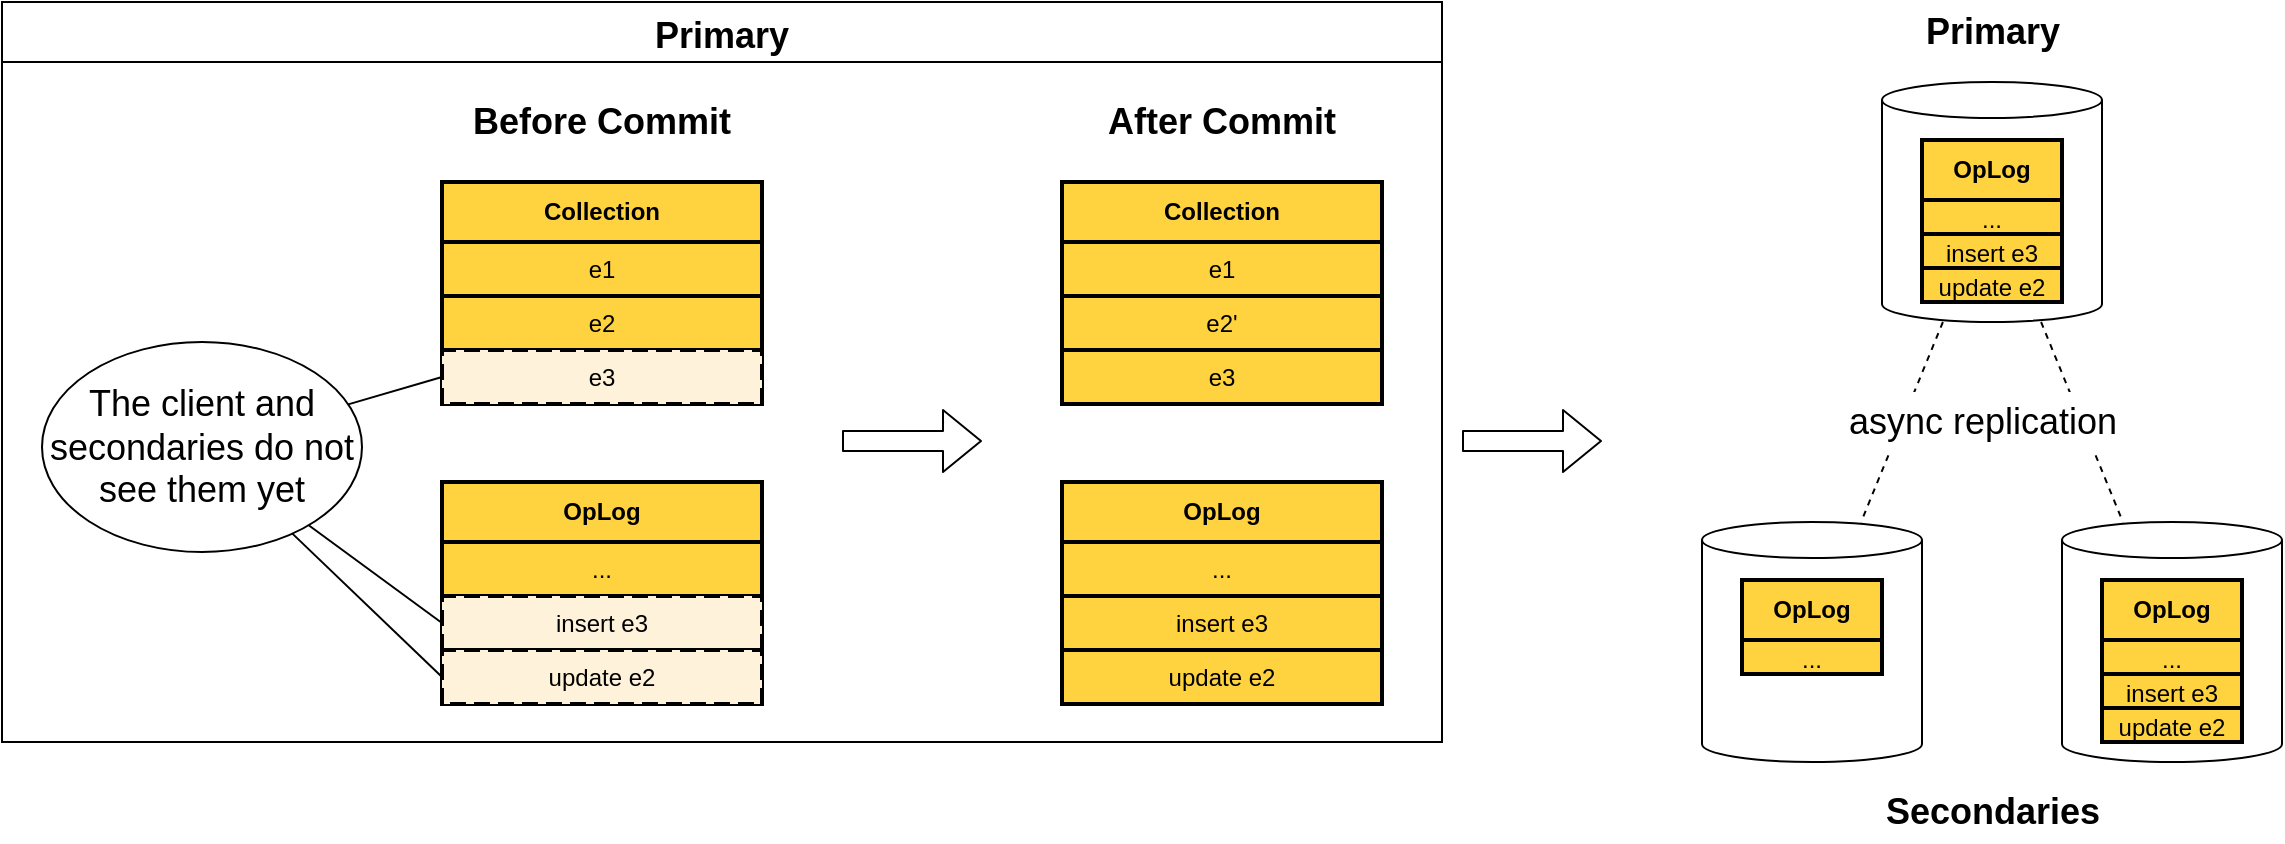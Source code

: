 <mxfile version="14.1.8" type="device"><diagram id="taprXL197vxZ9udBIEPi" name="Page-1"><mxGraphModel dx="2523" dy="992" grid="1" gridSize="10" guides="1" tooltips="1" connect="1" arrows="1" fold="1" page="1" pageScale="1" pageWidth="850" pageHeight="1100" math="0" shadow="0"><root><mxCell id="0"/><mxCell id="1" parent="0"/><mxCell id="owLvg7d-V6cHXyby8M9i-2" value="&lt;font style=&quot;font-size: 18px&quot;&gt;&lt;b&gt;Before Commit&lt;/b&gt;&lt;/font&gt;" style="text;html=1;strokeColor=none;fillColor=none;align=center;verticalAlign=middle;whiteSpace=wrap;rounded=0;" vertex="1" parent="1"><mxGeometry x="190" y="140" width="160" height="20" as="geometry"/></mxCell><mxCell id="owLvg7d-V6cHXyby8M9i-4" value="Collection" style="shape=table;html=1;whiteSpace=wrap;startSize=30;container=1;collapsible=0;childLayout=tableLayout;fontStyle=1;align=center;strokeWidth=2;perimeterSpacing=0;fillColor=#FFD240;" vertex="1" parent="1"><mxGeometry x="190" y="180" width="160" height="111" as="geometry"/></mxCell><mxCell id="owLvg7d-V6cHXyby8M9i-25" style="shape=partialRectangle;html=1;whiteSpace=wrap;collapsible=0;dropTarget=0;pointerEvents=0;top=0;left=0;bottom=0;right=0;points=[[0,0.5],[1,0.5]];portConstraint=eastwest;fillColor=#FFD966;strokeWidth=2;perimeterSpacing=0;" vertex="1" parent="owLvg7d-V6cHXyby8M9i-4"><mxGeometry y="30" width="160" height="27" as="geometry"/></mxCell><mxCell id="owLvg7d-V6cHXyby8M9i-26" value="e1" style="shape=partialRectangle;html=1;whiteSpace=wrap;connectable=0;top=1;left=1;bottom=1;right=1;overflow=hidden;strokeWidth=2;perimeterSpacing=0;fillColor=#FFD240;" vertex="1" parent="owLvg7d-V6cHXyby8M9i-25"><mxGeometry width="160" height="27" as="geometry"/></mxCell><mxCell id="owLvg7d-V6cHXyby8M9i-5" value="" style="shape=partialRectangle;html=1;whiteSpace=wrap;collapsible=0;dropTarget=0;pointerEvents=0;top=0;left=0;bottom=0;right=0;points=[[0,0.5],[1,0.5]];portConstraint=eastwest;fillColor=#FFD966;strokeWidth=2;perimeterSpacing=0;" vertex="1" parent="owLvg7d-V6cHXyby8M9i-4"><mxGeometry y="57" width="160" height="27" as="geometry"/></mxCell><mxCell id="owLvg7d-V6cHXyby8M9i-6" value="e2" style="shape=partialRectangle;html=1;whiteSpace=wrap;connectable=0;top=1;left=1;bottom=1;right=1;overflow=hidden;strokeWidth=2;perimeterSpacing=0;fillColor=#FFD240;" vertex="1" parent="owLvg7d-V6cHXyby8M9i-5"><mxGeometry width="160" height="27" as="geometry"/></mxCell><mxCell id="owLvg7d-V6cHXyby8M9i-29" value="" style="shape=partialRectangle;html=1;whiteSpace=wrap;collapsible=0;dropTarget=0;pointerEvents=0;top=0;left=0;bottom=0;right=0;points=[[0,0.5],[1,0.5]];portConstraint=eastwest;fillColor=#FFD966;strokeWidth=2;perimeterSpacing=0;" vertex="1" parent="owLvg7d-V6cHXyby8M9i-4"><mxGeometry y="84" width="160" height="27" as="geometry"/></mxCell><mxCell id="owLvg7d-V6cHXyby8M9i-30" value="e3" style="shape=partialRectangle;html=1;whiteSpace=wrap;connectable=0;top=1;left=1;bottom=1;right=1;overflow=hidden;strokeWidth=2;perimeterSpacing=0;fillColor=#FFF2DB;dashed=1;" vertex="1" parent="owLvg7d-V6cHXyby8M9i-29"><mxGeometry width="160" height="27" as="geometry"/></mxCell><mxCell id="owLvg7d-V6cHXyby8M9i-31" value="OpLog" style="shape=table;html=1;whiteSpace=wrap;startSize=30;container=1;collapsible=0;childLayout=tableLayout;fontStyle=1;align=center;strokeWidth=2;perimeterSpacing=0;fillColor=#FFD240;" vertex="1" parent="1"><mxGeometry x="190" y="330" width="160" height="111" as="geometry"/></mxCell><mxCell id="owLvg7d-V6cHXyby8M9i-32" style="shape=partialRectangle;html=1;whiteSpace=wrap;collapsible=0;dropTarget=0;pointerEvents=0;top=0;left=0;bottom=0;right=0;points=[[0,0.5],[1,0.5]];portConstraint=eastwest;fillColor=#FFD966;strokeWidth=2;perimeterSpacing=0;" vertex="1" parent="owLvg7d-V6cHXyby8M9i-31"><mxGeometry y="30" width="160" height="27" as="geometry"/></mxCell><mxCell id="owLvg7d-V6cHXyby8M9i-33" value="..." style="shape=partialRectangle;html=1;whiteSpace=wrap;connectable=0;top=1;left=1;bottom=1;right=1;overflow=hidden;strokeWidth=2;perimeterSpacing=0;fillColor=#FFD240;" vertex="1" parent="owLvg7d-V6cHXyby8M9i-32"><mxGeometry width="160" height="27" as="geometry"/></mxCell><mxCell id="owLvg7d-V6cHXyby8M9i-34" value="" style="shape=partialRectangle;html=1;whiteSpace=wrap;collapsible=0;dropTarget=0;pointerEvents=0;top=0;left=0;bottom=0;right=0;points=[[0,0.5],[1,0.5]];portConstraint=eastwest;fillColor=#FFD966;strokeWidth=2;perimeterSpacing=0;" vertex="1" parent="owLvg7d-V6cHXyby8M9i-31"><mxGeometry y="57" width="160" height="27" as="geometry"/></mxCell><mxCell id="owLvg7d-V6cHXyby8M9i-35" value="insert e3" style="shape=partialRectangle;html=1;whiteSpace=wrap;connectable=0;top=1;left=1;bottom=1;right=1;overflow=hidden;strokeWidth=2;perimeterSpacing=0;fillColor=#FFF2DB;dashed=1;" vertex="1" parent="owLvg7d-V6cHXyby8M9i-34"><mxGeometry width="160" height="27" as="geometry"/></mxCell><mxCell id="owLvg7d-V6cHXyby8M9i-36" value="" style="shape=partialRectangle;html=1;whiteSpace=wrap;collapsible=0;dropTarget=0;pointerEvents=0;top=0;left=0;bottom=0;right=0;points=[[0,0.5],[1,0.5]];portConstraint=eastwest;fillColor=#FFD966;strokeWidth=2;perimeterSpacing=0;" vertex="1" parent="owLvg7d-V6cHXyby8M9i-31"><mxGeometry y="84" width="160" height="27" as="geometry"/></mxCell><mxCell id="owLvg7d-V6cHXyby8M9i-37" value="update e2" style="shape=partialRectangle;html=1;whiteSpace=wrap;connectable=0;top=1;left=1;bottom=1;right=1;overflow=hidden;strokeWidth=2;perimeterSpacing=0;fillColor=#FFF2DB;dashed=1;" vertex="1" parent="owLvg7d-V6cHXyby8M9i-36"><mxGeometry width="160" height="27" as="geometry"/></mxCell><mxCell id="owLvg7d-V6cHXyby8M9i-42" style="rounded=0;orthogonalLoop=1;jettySize=auto;html=1;endArrow=none;endFill=0;entryX=0;entryY=0.5;entryDx=0;entryDy=0;" edge="1" parent="1" source="owLvg7d-V6cHXyby8M9i-41" target="owLvg7d-V6cHXyby8M9i-29"><mxGeometry relative="1" as="geometry"/></mxCell><mxCell id="owLvg7d-V6cHXyby8M9i-44" style="edgeStyle=none;rounded=0;orthogonalLoop=1;jettySize=auto;html=1;entryX=0;entryY=0.5;entryDx=0;entryDy=0;endArrow=none;endFill=0;" edge="1" parent="1" source="owLvg7d-V6cHXyby8M9i-41" target="owLvg7d-V6cHXyby8M9i-34"><mxGeometry relative="1" as="geometry"/></mxCell><mxCell id="owLvg7d-V6cHXyby8M9i-46" style="edgeStyle=none;rounded=0;orthogonalLoop=1;jettySize=auto;html=1;entryX=0;entryY=0.5;entryDx=0;entryDy=0;endArrow=none;endFill=0;" edge="1" parent="1" source="owLvg7d-V6cHXyby8M9i-41" target="owLvg7d-V6cHXyby8M9i-36"><mxGeometry relative="1" as="geometry"/></mxCell><mxCell id="owLvg7d-V6cHXyby8M9i-47" value="" style="shape=flexArrow;endArrow=classic;html=1;" edge="1" parent="1"><mxGeometry width="50" height="50" relative="1" as="geometry"><mxPoint x="390" y="309.5" as="sourcePoint"/><mxPoint x="460" y="309.5" as="targetPoint"/></mxGeometry></mxCell><mxCell id="owLvg7d-V6cHXyby8M9i-48" value="&lt;font style=&quot;font-size: 18px&quot;&gt;&lt;b&gt;After Commit&lt;/b&gt;&lt;/font&gt;" style="text;html=1;strokeColor=none;fillColor=none;align=center;verticalAlign=middle;whiteSpace=wrap;rounded=0;" vertex="1" parent="1"><mxGeometry x="500" y="140" width="160" height="20" as="geometry"/></mxCell><mxCell id="owLvg7d-V6cHXyby8M9i-49" value="Collection" style="shape=table;html=1;whiteSpace=wrap;startSize=30;container=1;collapsible=0;childLayout=tableLayout;fontStyle=1;align=center;strokeWidth=2;perimeterSpacing=0;fillColor=#FFD240;" vertex="1" parent="1"><mxGeometry x="500" y="180" width="160" height="111" as="geometry"/></mxCell><mxCell id="owLvg7d-V6cHXyby8M9i-50" style="shape=partialRectangle;html=1;whiteSpace=wrap;collapsible=0;dropTarget=0;pointerEvents=0;top=0;left=0;bottom=0;right=0;points=[[0,0.5],[1,0.5]];portConstraint=eastwest;fillColor=#FFD966;strokeWidth=2;perimeterSpacing=0;" vertex="1" parent="owLvg7d-V6cHXyby8M9i-49"><mxGeometry y="30" width="160" height="27" as="geometry"/></mxCell><mxCell id="owLvg7d-V6cHXyby8M9i-51" value="e1" style="shape=partialRectangle;html=1;whiteSpace=wrap;connectable=0;top=1;left=1;bottom=1;right=1;overflow=hidden;strokeWidth=2;perimeterSpacing=0;fillColor=#FFD240;" vertex="1" parent="owLvg7d-V6cHXyby8M9i-50"><mxGeometry width="160" height="27" as="geometry"/></mxCell><mxCell id="owLvg7d-V6cHXyby8M9i-52" value="" style="shape=partialRectangle;html=1;whiteSpace=wrap;collapsible=0;dropTarget=0;pointerEvents=0;top=0;left=0;bottom=0;right=0;points=[[0,0.5],[1,0.5]];portConstraint=eastwest;fillColor=#FFD966;strokeWidth=2;perimeterSpacing=0;" vertex="1" parent="owLvg7d-V6cHXyby8M9i-49"><mxGeometry y="57" width="160" height="27" as="geometry"/></mxCell><mxCell id="owLvg7d-V6cHXyby8M9i-53" value="e2'" style="shape=partialRectangle;html=1;whiteSpace=wrap;connectable=0;top=1;left=1;bottom=1;right=1;overflow=hidden;strokeWidth=2;perimeterSpacing=0;fillColor=#FFD240;" vertex="1" parent="owLvg7d-V6cHXyby8M9i-52"><mxGeometry width="160" height="27" as="geometry"/></mxCell><mxCell id="owLvg7d-V6cHXyby8M9i-63" value="" style="shape=partialRectangle;html=1;whiteSpace=wrap;collapsible=0;dropTarget=0;pointerEvents=0;top=0;left=0;bottom=0;right=0;points=[[0,0.5],[1,0.5]];portConstraint=eastwest;fillColor=#FFD966;strokeWidth=2;perimeterSpacing=0;" vertex="1" parent="owLvg7d-V6cHXyby8M9i-49"><mxGeometry y="84" width="160" height="27" as="geometry"/></mxCell><mxCell id="owLvg7d-V6cHXyby8M9i-64" value="e3" style="shape=partialRectangle;html=1;whiteSpace=wrap;connectable=0;top=1;left=1;bottom=1;right=1;overflow=hidden;strokeWidth=2;perimeterSpacing=0;fillColor=#FFD240;" vertex="1" parent="owLvg7d-V6cHXyby8M9i-63"><mxGeometry width="160" height="27" as="geometry"/></mxCell><mxCell id="owLvg7d-V6cHXyby8M9i-56" value="OpLog" style="shape=table;html=1;whiteSpace=wrap;startSize=30;container=1;collapsible=0;childLayout=tableLayout;fontStyle=1;align=center;strokeWidth=2;perimeterSpacing=0;fillColor=#FFD240;" vertex="1" parent="1"><mxGeometry x="500" y="330" width="160" height="111" as="geometry"/></mxCell><mxCell id="owLvg7d-V6cHXyby8M9i-57" style="shape=partialRectangle;html=1;whiteSpace=wrap;collapsible=0;dropTarget=0;pointerEvents=0;top=0;left=0;bottom=0;right=0;points=[[0,0.5],[1,0.5]];portConstraint=eastwest;fillColor=#FFD966;strokeWidth=2;perimeterSpacing=0;" vertex="1" parent="owLvg7d-V6cHXyby8M9i-56"><mxGeometry y="30" width="160" height="27" as="geometry"/></mxCell><mxCell id="owLvg7d-V6cHXyby8M9i-58" value="..." style="shape=partialRectangle;html=1;whiteSpace=wrap;connectable=0;top=1;left=1;bottom=1;right=1;overflow=hidden;strokeWidth=2;perimeterSpacing=0;fillColor=#FFD240;" vertex="1" parent="owLvg7d-V6cHXyby8M9i-57"><mxGeometry width="160" height="27" as="geometry"/></mxCell><mxCell id="owLvg7d-V6cHXyby8M9i-65" style="shape=partialRectangle;html=1;whiteSpace=wrap;collapsible=0;dropTarget=0;pointerEvents=0;top=0;left=0;bottom=0;right=0;points=[[0,0.5],[1,0.5]];portConstraint=eastwest;fillColor=#FFD966;strokeWidth=2;perimeterSpacing=0;" vertex="1" parent="owLvg7d-V6cHXyby8M9i-56"><mxGeometry y="57" width="160" height="27" as="geometry"/></mxCell><mxCell id="owLvg7d-V6cHXyby8M9i-66" value="insert e3" style="shape=partialRectangle;html=1;whiteSpace=wrap;connectable=0;top=1;left=1;bottom=1;right=1;overflow=hidden;strokeWidth=2;perimeterSpacing=0;fillColor=#FFD240;" vertex="1" parent="owLvg7d-V6cHXyby8M9i-65"><mxGeometry width="160" height="27" as="geometry"/></mxCell><mxCell id="owLvg7d-V6cHXyby8M9i-67" style="shape=partialRectangle;html=1;whiteSpace=wrap;collapsible=0;dropTarget=0;pointerEvents=0;top=0;left=0;bottom=0;right=0;points=[[0,0.5],[1,0.5]];portConstraint=eastwest;fillColor=#FFD966;strokeWidth=2;perimeterSpacing=0;" vertex="1" parent="owLvg7d-V6cHXyby8M9i-56"><mxGeometry y="84" width="160" height="27" as="geometry"/></mxCell><mxCell id="owLvg7d-V6cHXyby8M9i-68" value="update e2" style="shape=partialRectangle;html=1;whiteSpace=wrap;connectable=0;top=1;left=1;bottom=1;right=1;overflow=hidden;strokeWidth=2;perimeterSpacing=0;fillColor=#FFD240;" vertex="1" parent="owLvg7d-V6cHXyby8M9i-67"><mxGeometry width="160" height="27" as="geometry"/></mxCell><mxCell id="owLvg7d-V6cHXyby8M9i-69" value="Primary" style="swimlane;strokeColor=#000000;strokeWidth=1;fillColor=none;fontSize=18;startSize=30;" vertex="1" parent="1"><mxGeometry x="-30" y="90" width="720" height="370" as="geometry"/></mxCell><mxCell id="owLvg7d-V6cHXyby8M9i-41" value="The client and secondaries do not see them yet" style="ellipse;whiteSpace=wrap;html=1;strokeColor=#000000;strokeWidth=1;fillColor=none;fontSize=18;" vertex="1" parent="owLvg7d-V6cHXyby8M9i-69"><mxGeometry x="20" y="170" width="160" height="105" as="geometry"/></mxCell><mxCell id="owLvg7d-V6cHXyby8M9i-70" value="" style="shape=flexArrow;endArrow=classic;html=1;" edge="1" parent="1"><mxGeometry width="50" height="50" relative="1" as="geometry"><mxPoint x="700" y="309.5" as="sourcePoint"/><mxPoint x="770" y="309.5" as="targetPoint"/></mxGeometry></mxCell><mxCell id="owLvg7d-V6cHXyby8M9i-97" style="edgeStyle=none;rounded=0;orthogonalLoop=1;jettySize=auto;html=1;endArrow=none;endFill=0;fontSize=18;dashed=1;" edge="1" parent="1" source="owLvg7d-V6cHXyby8M9i-71" target="owLvg7d-V6cHXyby8M9i-81"><mxGeometry relative="1" as="geometry"/></mxCell><mxCell id="owLvg7d-V6cHXyby8M9i-98" style="edgeStyle=none;rounded=0;orthogonalLoop=1;jettySize=auto;html=1;endArrow=none;endFill=0;fontSize=18;dashed=1;" edge="1" parent="1" source="owLvg7d-V6cHXyby8M9i-71" target="owLvg7d-V6cHXyby8M9i-82"><mxGeometry relative="1" as="geometry"/></mxCell><mxCell id="owLvg7d-V6cHXyby8M9i-71" value="" style="shape=cylinder3;whiteSpace=wrap;html=1;boundedLbl=1;backgroundOutline=1;size=9;strokeColor=#000000;strokeWidth=1;fillColor=none;fontSize=18;" vertex="1" parent="1"><mxGeometry x="910" y="130" width="110" height="120" as="geometry"/></mxCell><mxCell id="owLvg7d-V6cHXyby8M9i-74" value="OpLog" style="shape=table;html=1;whiteSpace=wrap;startSize=30;container=1;collapsible=0;childLayout=tableLayout;fontStyle=1;align=center;strokeWidth=2;perimeterSpacing=0;fillColor=#FFD240;" vertex="1" parent="1"><mxGeometry x="930" y="159" width="70" height="81" as="geometry"/></mxCell><mxCell id="owLvg7d-V6cHXyby8M9i-75" style="shape=partialRectangle;html=1;whiteSpace=wrap;collapsible=0;dropTarget=0;pointerEvents=0;top=0;left=0;bottom=0;right=0;points=[[0,0.5],[1,0.5]];portConstraint=eastwest;fillColor=#FFD966;strokeWidth=2;perimeterSpacing=0;" vertex="1" parent="owLvg7d-V6cHXyby8M9i-74"><mxGeometry y="30" width="70" height="17" as="geometry"/></mxCell><mxCell id="owLvg7d-V6cHXyby8M9i-76" value="..." style="shape=partialRectangle;html=1;whiteSpace=wrap;connectable=0;top=1;left=1;bottom=1;right=1;overflow=hidden;strokeWidth=2;perimeterSpacing=0;fillColor=#FFD240;" vertex="1" parent="owLvg7d-V6cHXyby8M9i-75"><mxGeometry width="70" height="17" as="geometry"/></mxCell><mxCell id="owLvg7d-V6cHXyby8M9i-77" style="shape=partialRectangle;html=1;whiteSpace=wrap;collapsible=0;dropTarget=0;pointerEvents=0;top=0;left=0;bottom=0;right=0;points=[[0,0.5],[1,0.5]];portConstraint=eastwest;fillColor=#FFD966;strokeWidth=2;perimeterSpacing=0;" vertex="1" parent="owLvg7d-V6cHXyby8M9i-74"><mxGeometry y="47" width="70" height="17" as="geometry"/></mxCell><mxCell id="owLvg7d-V6cHXyby8M9i-78" value="insert e3" style="shape=partialRectangle;html=1;whiteSpace=wrap;connectable=0;top=1;left=1;bottom=1;right=1;overflow=hidden;strokeWidth=2;perimeterSpacing=0;fillColor=#FFD240;" vertex="1" parent="owLvg7d-V6cHXyby8M9i-77"><mxGeometry width="70" height="17" as="geometry"/></mxCell><mxCell id="owLvg7d-V6cHXyby8M9i-79" style="shape=partialRectangle;html=1;whiteSpace=wrap;collapsible=0;dropTarget=0;pointerEvents=0;top=0;left=0;bottom=0;right=0;points=[[0,0.5],[1,0.5]];portConstraint=eastwest;fillColor=#FFD966;strokeWidth=2;perimeterSpacing=0;" vertex="1" parent="owLvg7d-V6cHXyby8M9i-74"><mxGeometry y="64" width="70" height="17" as="geometry"/></mxCell><mxCell id="owLvg7d-V6cHXyby8M9i-80" value="update e2" style="shape=partialRectangle;html=1;whiteSpace=wrap;connectable=0;top=1;left=1;bottom=1;right=1;overflow=hidden;strokeWidth=2;perimeterSpacing=0;fillColor=#FFD240;" vertex="1" parent="owLvg7d-V6cHXyby8M9i-79"><mxGeometry width="70" height="17" as="geometry"/></mxCell><mxCell id="owLvg7d-V6cHXyby8M9i-81" value="" style="shape=cylinder3;whiteSpace=wrap;html=1;boundedLbl=1;backgroundOutline=1;size=9;strokeColor=#000000;strokeWidth=1;fillColor=none;fontSize=18;" vertex="1" parent="1"><mxGeometry x="1000" y="350" width="110" height="120" as="geometry"/></mxCell><mxCell id="owLvg7d-V6cHXyby8M9i-82" value="" style="shape=cylinder3;whiteSpace=wrap;html=1;boundedLbl=1;backgroundOutline=1;size=9;strokeColor=#000000;strokeWidth=1;fillColor=none;fontSize=18;" vertex="1" parent="1"><mxGeometry x="820" y="350" width="110" height="120" as="geometry"/></mxCell><mxCell id="owLvg7d-V6cHXyby8M9i-83" value="OpLog" style="shape=table;html=1;whiteSpace=wrap;startSize=30;container=1;collapsible=0;childLayout=tableLayout;fontStyle=1;align=center;strokeWidth=2;perimeterSpacing=0;fillColor=#FFD240;" vertex="1" parent="1"><mxGeometry x="840" y="379" width="70" height="47" as="geometry"/></mxCell><mxCell id="owLvg7d-V6cHXyby8M9i-84" style="shape=partialRectangle;html=1;whiteSpace=wrap;collapsible=0;dropTarget=0;pointerEvents=0;top=0;left=0;bottom=0;right=0;points=[[0,0.5],[1,0.5]];portConstraint=eastwest;fillColor=#FFD966;strokeWidth=2;perimeterSpacing=0;" vertex="1" parent="owLvg7d-V6cHXyby8M9i-83"><mxGeometry y="30" width="70" height="17" as="geometry"/></mxCell><mxCell id="owLvg7d-V6cHXyby8M9i-85" value="..." style="shape=partialRectangle;html=1;whiteSpace=wrap;connectable=0;top=1;left=1;bottom=1;right=1;overflow=hidden;strokeWidth=2;perimeterSpacing=0;fillColor=#FFD240;" vertex="1" parent="owLvg7d-V6cHXyby8M9i-84"><mxGeometry width="70" height="17" as="geometry"/></mxCell><mxCell id="owLvg7d-V6cHXyby8M9i-90" value="OpLog" style="shape=table;html=1;whiteSpace=wrap;startSize=30;container=1;collapsible=0;childLayout=tableLayout;fontStyle=1;align=center;strokeWidth=2;perimeterSpacing=0;fillColor=#FFD240;" vertex="1" parent="1"><mxGeometry x="1020" y="379" width="70" height="81" as="geometry"/></mxCell><mxCell id="owLvg7d-V6cHXyby8M9i-91" style="shape=partialRectangle;html=1;whiteSpace=wrap;collapsible=0;dropTarget=0;pointerEvents=0;top=0;left=0;bottom=0;right=0;points=[[0,0.5],[1,0.5]];portConstraint=eastwest;fillColor=#FFD966;strokeWidth=2;perimeterSpacing=0;" vertex="1" parent="owLvg7d-V6cHXyby8M9i-90"><mxGeometry y="30" width="70" height="17" as="geometry"/></mxCell><mxCell id="owLvg7d-V6cHXyby8M9i-92" value="..." style="shape=partialRectangle;html=1;whiteSpace=wrap;connectable=0;top=1;left=1;bottom=1;right=1;overflow=hidden;strokeWidth=2;perimeterSpacing=0;fillColor=#FFD240;" vertex="1" parent="owLvg7d-V6cHXyby8M9i-91"><mxGeometry width="70" height="17" as="geometry"/></mxCell><mxCell id="owLvg7d-V6cHXyby8M9i-93" style="shape=partialRectangle;html=1;whiteSpace=wrap;collapsible=0;dropTarget=0;pointerEvents=0;top=0;left=0;bottom=0;right=0;points=[[0,0.5],[1,0.5]];portConstraint=eastwest;fillColor=#FFD966;strokeWidth=2;perimeterSpacing=0;" vertex="1" parent="owLvg7d-V6cHXyby8M9i-90"><mxGeometry y="47" width="70" height="17" as="geometry"/></mxCell><mxCell id="owLvg7d-V6cHXyby8M9i-94" value="insert e3" style="shape=partialRectangle;html=1;whiteSpace=wrap;connectable=0;top=1;left=1;bottom=1;right=1;overflow=hidden;strokeWidth=2;perimeterSpacing=0;fillColor=#FFD240;" vertex="1" parent="owLvg7d-V6cHXyby8M9i-93"><mxGeometry width="70" height="17" as="geometry"/></mxCell><mxCell id="owLvg7d-V6cHXyby8M9i-95" style="shape=partialRectangle;html=1;whiteSpace=wrap;collapsible=0;dropTarget=0;pointerEvents=0;top=0;left=0;bottom=0;right=0;points=[[0,0.5],[1,0.5]];portConstraint=eastwest;fillColor=#FFD966;strokeWidth=2;perimeterSpacing=0;" vertex="1" parent="owLvg7d-V6cHXyby8M9i-90"><mxGeometry y="64" width="70" height="17" as="geometry"/></mxCell><mxCell id="owLvg7d-V6cHXyby8M9i-96" value="update e2" style="shape=partialRectangle;html=1;whiteSpace=wrap;connectable=0;top=1;left=1;bottom=1;right=1;overflow=hidden;strokeWidth=2;perimeterSpacing=0;fillColor=#FFD240;" vertex="1" parent="owLvg7d-V6cHXyby8M9i-95"><mxGeometry width="70" height="17" as="geometry"/></mxCell><mxCell id="owLvg7d-V6cHXyby8M9i-99" value="Primary" style="text;html=1;align=center;verticalAlign=middle;resizable=0;points=[];autosize=1;fontSize=18;fontStyle=1" vertex="1" parent="1"><mxGeometry x="925" y="90" width="80" height="30" as="geometry"/></mxCell><mxCell id="owLvg7d-V6cHXyby8M9i-100" value="Secondaries" style="text;html=1;align=center;verticalAlign=middle;resizable=0;points=[];autosize=1;fontSize=18;fontStyle=1" vertex="1" parent="1"><mxGeometry x="905" y="480" width="120" height="30" as="geometry"/></mxCell><mxCell id="owLvg7d-V6cHXyby8M9i-102" value="async replication" style="text;html=1;align=center;verticalAlign=middle;resizable=0;points=[];autosize=1;fontSize=18;fillColor=#FFFFFF;" vertex="1" parent="1"><mxGeometry x="885" y="285" width="150" height="30" as="geometry"/></mxCell></root></mxGraphModel></diagram></mxfile>